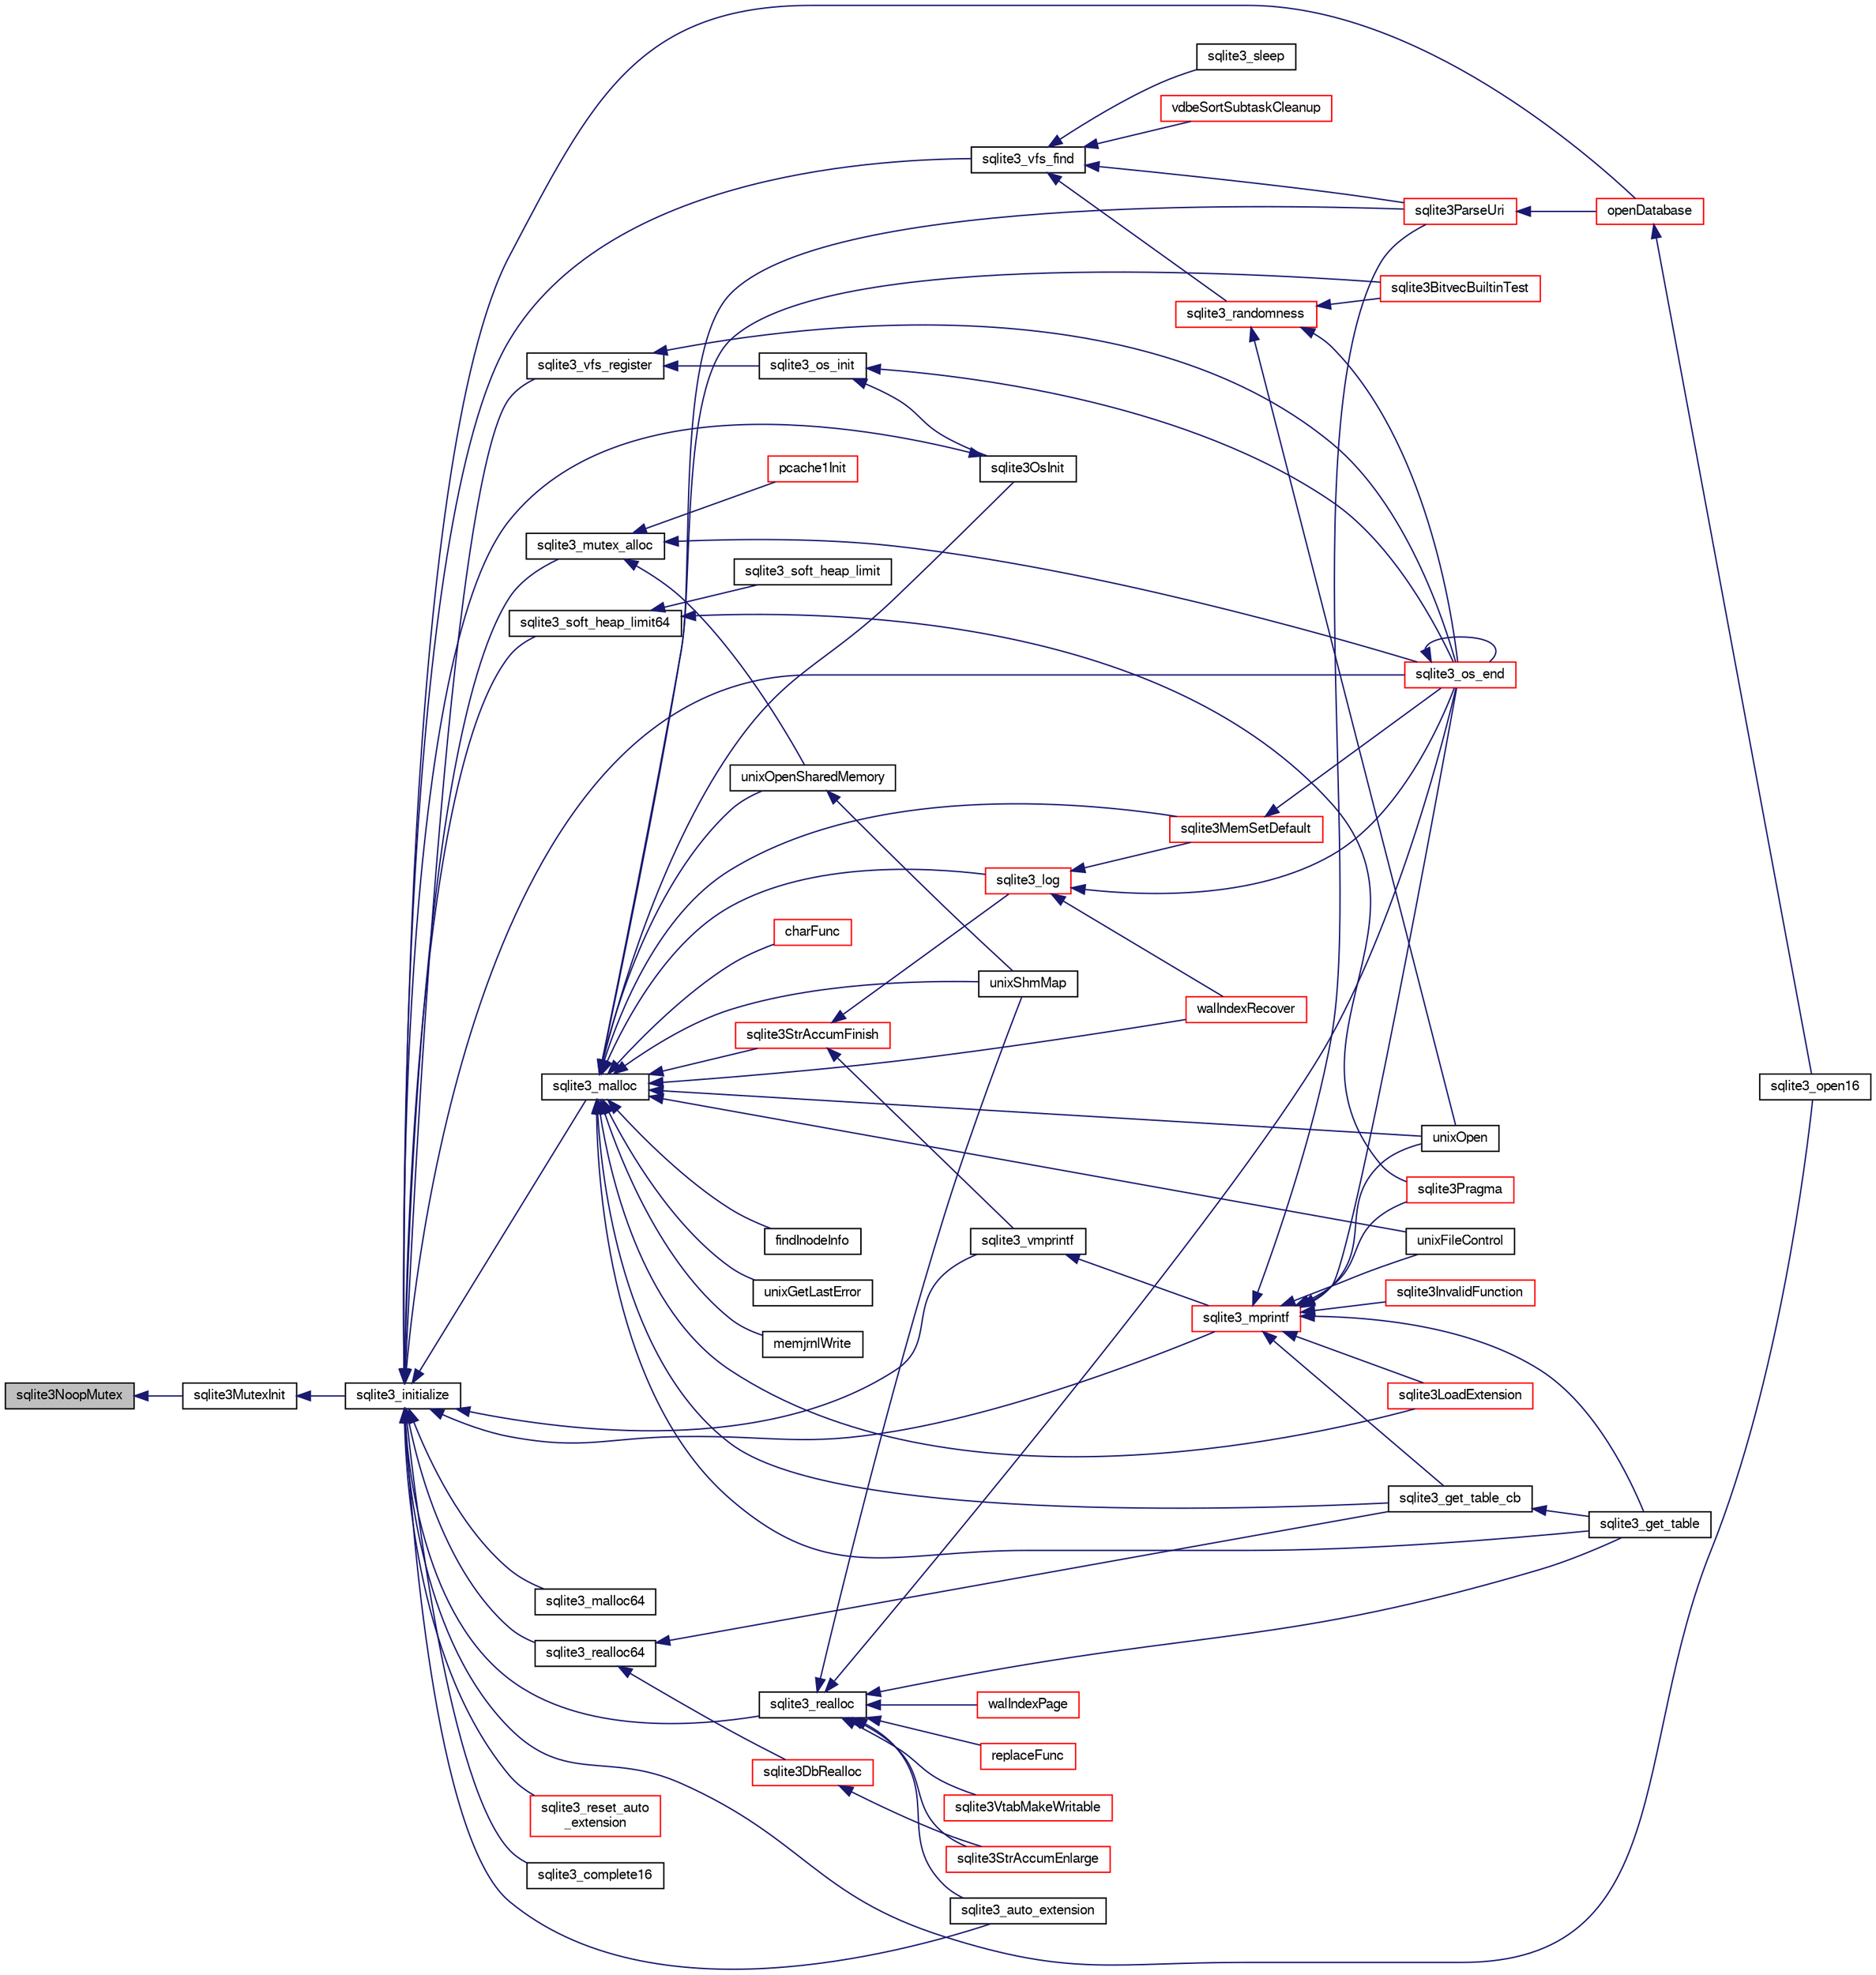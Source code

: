 digraph "sqlite3NoopMutex"
{
  edge [fontname="FreeSans",fontsize="10",labelfontname="FreeSans",labelfontsize="10"];
  node [fontname="FreeSans",fontsize="10",shape=record];
  rankdir="LR";
  Node603148 [label="sqlite3NoopMutex",height=0.2,width=0.4,color="black", fillcolor="grey75", style="filled", fontcolor="black"];
  Node603148 -> Node603149 [dir="back",color="midnightblue",fontsize="10",style="solid",fontname="FreeSans"];
  Node603149 [label="sqlite3MutexInit",height=0.2,width=0.4,color="black", fillcolor="white", style="filled",URL="$sqlite3_8c.html#a7906afcdd1cdb3d0007eb932398a1158"];
  Node603149 -> Node603150 [dir="back",color="midnightblue",fontsize="10",style="solid",fontname="FreeSans"];
  Node603150 [label="sqlite3_initialize",height=0.2,width=0.4,color="black", fillcolor="white", style="filled",URL="$sqlite3_8h.html#ab0c0ee2d5d4cf8b28e9572296a8861df"];
  Node603150 -> Node603151 [dir="back",color="midnightblue",fontsize="10",style="solid",fontname="FreeSans"];
  Node603151 [label="sqlite3_vfs_find",height=0.2,width=0.4,color="black", fillcolor="white", style="filled",URL="$sqlite3_8h.html#ac201a26de3dfa1d6deb8069eb8d95627"];
  Node603151 -> Node603152 [dir="back",color="midnightblue",fontsize="10",style="solid",fontname="FreeSans"];
  Node603152 [label="sqlite3_randomness",height=0.2,width=0.4,color="red", fillcolor="white", style="filled",URL="$sqlite3_8h.html#aa452ad88657d4606e137b09c4e9315c7"];
  Node603152 -> Node603156 [dir="back",color="midnightblue",fontsize="10",style="solid",fontname="FreeSans"];
  Node603156 [label="unixOpen",height=0.2,width=0.4,color="black", fillcolor="white", style="filled",URL="$sqlite3_8c.html#a8ed5efc47b6e14f7805cd1bb9b215775"];
  Node603152 -> Node603157 [dir="back",color="midnightblue",fontsize="10",style="solid",fontname="FreeSans"];
  Node603157 [label="sqlite3_os_end",height=0.2,width=0.4,color="red", fillcolor="white", style="filled",URL="$sqlite3_8h.html#a2288c95881ecca13d994e42b6a958906"];
  Node603157 -> Node603157 [dir="back",color="midnightblue",fontsize="10",style="solid",fontname="FreeSans"];
  Node603152 -> Node603159 [dir="back",color="midnightblue",fontsize="10",style="solid",fontname="FreeSans"];
  Node603159 [label="sqlite3BitvecBuiltinTest",height=0.2,width=0.4,color="red", fillcolor="white", style="filled",URL="$sqlite3_8c.html#a9b4e3e921ce1ede6f10a9106c034ff9b"];
  Node603151 -> Node603556 [dir="back",color="midnightblue",fontsize="10",style="solid",fontname="FreeSans"];
  Node603556 [label="vdbeSortSubtaskCleanup",height=0.2,width=0.4,color="red", fillcolor="white", style="filled",URL="$sqlite3_8c.html#abc8ce4c3ef58cc10f5b27642aab32b30"];
  Node603151 -> Node603559 [dir="back",color="midnightblue",fontsize="10",style="solid",fontname="FreeSans"];
  Node603559 [label="sqlite3ParseUri",height=0.2,width=0.4,color="red", fillcolor="white", style="filled",URL="$sqlite3_8c.html#aaa912f29a67460d8b2186c97056e8767"];
  Node603559 -> Node603401 [dir="back",color="midnightblue",fontsize="10",style="solid",fontname="FreeSans"];
  Node603401 [label="openDatabase",height=0.2,width=0.4,color="red", fillcolor="white", style="filled",URL="$sqlite3_8c.html#a6a9c3bc3a64234e863413f41db473758"];
  Node603401 -> Node603404 [dir="back",color="midnightblue",fontsize="10",style="solid",fontname="FreeSans"];
  Node603404 [label="sqlite3_open16",height=0.2,width=0.4,color="black", fillcolor="white", style="filled",URL="$sqlite3_8h.html#adbc401bb96713f32e553db32f6f3ca33"];
  Node603151 -> Node603560 [dir="back",color="midnightblue",fontsize="10",style="solid",fontname="FreeSans"];
  Node603560 [label="sqlite3_sleep",height=0.2,width=0.4,color="black", fillcolor="white", style="filled",URL="$sqlite3_8h.html#ad0c133ddbbecb6433f3c6ebef8966efa"];
  Node603150 -> Node603561 [dir="back",color="midnightblue",fontsize="10",style="solid",fontname="FreeSans"];
  Node603561 [label="sqlite3_vfs_register",height=0.2,width=0.4,color="black", fillcolor="white", style="filled",URL="$sqlite3_8h.html#a7184b289ccd4c4c7200589137d88c4ae"];
  Node603561 -> Node603562 [dir="back",color="midnightblue",fontsize="10",style="solid",fontname="FreeSans"];
  Node603562 [label="sqlite3_os_init",height=0.2,width=0.4,color="black", fillcolor="white", style="filled",URL="$sqlite3_8h.html#acebc2290d00a32d3afe2361f2979038b"];
  Node603562 -> Node603563 [dir="back",color="midnightblue",fontsize="10",style="solid",fontname="FreeSans"];
  Node603563 [label="sqlite3OsInit",height=0.2,width=0.4,color="black", fillcolor="white", style="filled",URL="$sqlite3_8c.html#afeaa886fe1ca086a30fd278b1d069762"];
  Node603563 -> Node603150 [dir="back",color="midnightblue",fontsize="10",style="solid",fontname="FreeSans"];
  Node603562 -> Node603157 [dir="back",color="midnightblue",fontsize="10",style="solid",fontname="FreeSans"];
  Node603561 -> Node603157 [dir="back",color="midnightblue",fontsize="10",style="solid",fontname="FreeSans"];
  Node603150 -> Node603564 [dir="back",color="midnightblue",fontsize="10",style="solid",fontname="FreeSans"];
  Node603564 [label="sqlite3_mutex_alloc",height=0.2,width=0.4,color="black", fillcolor="white", style="filled",URL="$sqlite3_8h.html#aa3f89418cd18e99596435c958b29b650"];
  Node603564 -> Node603565 [dir="back",color="midnightblue",fontsize="10",style="solid",fontname="FreeSans"];
  Node603565 [label="unixOpenSharedMemory",height=0.2,width=0.4,color="black", fillcolor="white", style="filled",URL="$sqlite3_8c.html#a30775afa2e08ca6ddc7853326afed7c7"];
  Node603565 -> Node603566 [dir="back",color="midnightblue",fontsize="10",style="solid",fontname="FreeSans"];
  Node603566 [label="unixShmMap",height=0.2,width=0.4,color="black", fillcolor="white", style="filled",URL="$sqlite3_8c.html#aeaa77f0ab08a4f4ee5f86e8c9727e974"];
  Node603564 -> Node603157 [dir="back",color="midnightblue",fontsize="10",style="solid",fontname="FreeSans"];
  Node603564 -> Node603567 [dir="back",color="midnightblue",fontsize="10",style="solid",fontname="FreeSans"];
  Node603567 [label="pcache1Init",height=0.2,width=0.4,color="red", fillcolor="white", style="filled",URL="$sqlite3_8c.html#a05e9c1daf3dd812db1d769b69b20e069"];
  Node603150 -> Node603637 [dir="back",color="midnightblue",fontsize="10",style="solid",fontname="FreeSans"];
  Node603637 [label="sqlite3_soft_heap_limit64",height=0.2,width=0.4,color="black", fillcolor="white", style="filled",URL="$sqlite3_8h.html#ab37b3a4d1652e3acb2c43d1252e6b852"];
  Node603637 -> Node603638 [dir="back",color="midnightblue",fontsize="10",style="solid",fontname="FreeSans"];
  Node603638 [label="sqlite3_soft_heap_limit",height=0.2,width=0.4,color="black", fillcolor="white", style="filled",URL="$sqlite3_8h.html#a18c3472581de3072201723e798524fdc"];
  Node603637 -> Node603244 [dir="back",color="midnightblue",fontsize="10",style="solid",fontname="FreeSans"];
  Node603244 [label="sqlite3Pragma",height=0.2,width=0.4,color="red", fillcolor="white", style="filled",URL="$sqlite3_8c.html#a111391370f58f8e6a6eca51fd34d62ed"];
  Node603150 -> Node603639 [dir="back",color="midnightblue",fontsize="10",style="solid",fontname="FreeSans"];
  Node603639 [label="sqlite3_malloc",height=0.2,width=0.4,color="black", fillcolor="white", style="filled",URL="$sqlite3_8h.html#a510e31845345737f17d86ce0b2328356"];
  Node603639 -> Node603563 [dir="back",color="midnightblue",fontsize="10",style="solid",fontname="FreeSans"];
  Node603639 -> Node603635 [dir="back",color="midnightblue",fontsize="10",style="solid",fontname="FreeSans"];
  Node603635 [label="sqlite3MemSetDefault",height=0.2,width=0.4,color="red", fillcolor="white", style="filled",URL="$sqlite3_8c.html#a162fbfd727e92c5f8f72625b5ff62549"];
  Node603635 -> Node603157 [dir="back",color="midnightblue",fontsize="10",style="solid",fontname="FreeSans"];
  Node603639 -> Node603640 [dir="back",color="midnightblue",fontsize="10",style="solid",fontname="FreeSans"];
  Node603640 [label="sqlite3StrAccumFinish",height=0.2,width=0.4,color="red", fillcolor="white", style="filled",URL="$sqlite3_8c.html#adb7f26b10ac1b847db6f000ef4c2e2ba"];
  Node603640 -> Node603714 [dir="back",color="midnightblue",fontsize="10",style="solid",fontname="FreeSans"];
  Node603714 [label="sqlite3_vmprintf",height=0.2,width=0.4,color="black", fillcolor="white", style="filled",URL="$sqlite3_8h.html#ac240de67ddf003828f16a6d9dd3fa3ca"];
  Node603714 -> Node603715 [dir="back",color="midnightblue",fontsize="10",style="solid",fontname="FreeSans"];
  Node603715 [label="sqlite3_mprintf",height=0.2,width=0.4,color="red", fillcolor="white", style="filled",URL="$sqlite3_8h.html#a9533933e57f7ccbb48c32041ce3a8862"];
  Node603715 -> Node603155 [dir="back",color="midnightblue",fontsize="10",style="solid",fontname="FreeSans"];
  Node603155 [label="unixFileControl",height=0.2,width=0.4,color="black", fillcolor="white", style="filled",URL="$sqlite3_8c.html#ad71f213fa385cc58f307cefd953c03ae"];
  Node603715 -> Node603156 [dir="back",color="midnightblue",fontsize="10",style="solid",fontname="FreeSans"];
  Node603715 -> Node603157 [dir="back",color="midnightblue",fontsize="10",style="solid",fontname="FreeSans"];
  Node603715 -> Node603716 [dir="back",color="midnightblue",fontsize="10",style="solid",fontname="FreeSans"];
  Node603716 [label="sqlite3InvalidFunction",height=0.2,width=0.4,color="red", fillcolor="white", style="filled",URL="$sqlite3_8c.html#af6025be1f4733eabe60702a187c97da9"];
  Node603715 -> Node603718 [dir="back",color="midnightblue",fontsize="10",style="solid",fontname="FreeSans"];
  Node603718 [label="sqlite3LoadExtension",height=0.2,width=0.4,color="red", fillcolor="white", style="filled",URL="$sqlite3_8c.html#a3b46232455de4779a67c63b2c9004245"];
  Node603715 -> Node603244 [dir="back",color="midnightblue",fontsize="10",style="solid",fontname="FreeSans"];
  Node603715 -> Node603721 [dir="back",color="midnightblue",fontsize="10",style="solid",fontname="FreeSans"];
  Node603721 [label="sqlite3_get_table_cb",height=0.2,width=0.4,color="black", fillcolor="white", style="filled",URL="$sqlite3_8c.html#a1dbaba1b543953c0dade97357c5866b1"];
  Node603721 -> Node603360 [dir="back",color="midnightblue",fontsize="10",style="solid",fontname="FreeSans"];
  Node603360 [label="sqlite3_get_table",height=0.2,width=0.4,color="black", fillcolor="white", style="filled",URL="$sqlite3_8h.html#a5effeac4e12df57beaa35c5be1f61579"];
  Node603715 -> Node603360 [dir="back",color="midnightblue",fontsize="10",style="solid",fontname="FreeSans"];
  Node603715 -> Node603559 [dir="back",color="midnightblue",fontsize="10",style="solid",fontname="FreeSans"];
  Node603640 -> Node603825 [dir="back",color="midnightblue",fontsize="10",style="solid",fontname="FreeSans"];
  Node603825 [label="sqlite3_log",height=0.2,width=0.4,color="red", fillcolor="white", style="filled",URL="$sqlite3_8h.html#a298c9699bf9c143662c6b1fec4b2dc3b"];
  Node603825 -> Node603635 [dir="back",color="midnightblue",fontsize="10",style="solid",fontname="FreeSans"];
  Node603825 -> Node603157 [dir="back",color="midnightblue",fontsize="10",style="solid",fontname="FreeSans"];
  Node603825 -> Node603753 [dir="back",color="midnightblue",fontsize="10",style="solid",fontname="FreeSans"];
  Node603753 [label="walIndexRecover",height=0.2,width=0.4,color="red", fillcolor="white", style="filled",URL="$sqlite3_8c.html#ab4ee99f3710323acbeb6c495dd18d205"];
  Node603639 -> Node603825 [dir="back",color="midnightblue",fontsize="10",style="solid",fontname="FreeSans"];
  Node603639 -> Node603904 [dir="back",color="midnightblue",fontsize="10",style="solid",fontname="FreeSans"];
  Node603904 [label="findInodeInfo",height=0.2,width=0.4,color="black", fillcolor="white", style="filled",URL="$sqlite3_8c.html#ac92c39062e69a79c4a62dfd55242c782"];
  Node603639 -> Node603155 [dir="back",color="midnightblue",fontsize="10",style="solid",fontname="FreeSans"];
  Node603639 -> Node603565 [dir="back",color="midnightblue",fontsize="10",style="solid",fontname="FreeSans"];
  Node603639 -> Node603566 [dir="back",color="midnightblue",fontsize="10",style="solid",fontname="FreeSans"];
  Node603639 -> Node603156 [dir="back",color="midnightblue",fontsize="10",style="solid",fontname="FreeSans"];
  Node603639 -> Node603736 [dir="back",color="midnightblue",fontsize="10",style="solid",fontname="FreeSans"];
  Node603736 [label="unixGetLastError",height=0.2,width=0.4,color="black", fillcolor="white", style="filled",URL="$sqlite3_8c.html#aed1e42f49d74b419c3c85b559dd61240"];
  Node603639 -> Node603159 [dir="back",color="midnightblue",fontsize="10",style="solid",fontname="FreeSans"];
  Node603639 -> Node603753 [dir="back",color="midnightblue",fontsize="10",style="solid",fontname="FreeSans"];
  Node603639 -> Node603905 [dir="back",color="midnightblue",fontsize="10",style="solid",fontname="FreeSans"];
  Node603905 [label="memjrnlWrite",height=0.2,width=0.4,color="black", fillcolor="white", style="filled",URL="$sqlite3_8c.html#af8bd7d5d7eafce5542f8de300a120c47"];
  Node603639 -> Node603906 [dir="back",color="midnightblue",fontsize="10",style="solid",fontname="FreeSans"];
  Node603906 [label="charFunc",height=0.2,width=0.4,color="red", fillcolor="white", style="filled",URL="$sqlite3_8c.html#ab9b72ce47fcea3c3b92e816435a0fd91"];
  Node603639 -> Node603718 [dir="back",color="midnightblue",fontsize="10",style="solid",fontname="FreeSans"];
  Node603639 -> Node603721 [dir="back",color="midnightblue",fontsize="10",style="solid",fontname="FreeSans"];
  Node603639 -> Node603360 [dir="back",color="midnightblue",fontsize="10",style="solid",fontname="FreeSans"];
  Node603639 -> Node603559 [dir="back",color="midnightblue",fontsize="10",style="solid",fontname="FreeSans"];
  Node603150 -> Node603907 [dir="back",color="midnightblue",fontsize="10",style="solid",fontname="FreeSans"];
  Node603907 [label="sqlite3_malloc64",height=0.2,width=0.4,color="black", fillcolor="white", style="filled",URL="$sqlite3_8h.html#a12b7ee85e539ea28c130c5c75b96a82a"];
  Node603150 -> Node603908 [dir="back",color="midnightblue",fontsize="10",style="solid",fontname="FreeSans"];
  Node603908 [label="sqlite3_realloc",height=0.2,width=0.4,color="black", fillcolor="white", style="filled",URL="$sqlite3_8h.html#a627f0eeface58024ef47403d8cc76b35"];
  Node603908 -> Node603909 [dir="back",color="midnightblue",fontsize="10",style="solid",fontname="FreeSans"];
  Node603909 [label="sqlite3StrAccumEnlarge",height=0.2,width=0.4,color="red", fillcolor="white", style="filled",URL="$sqlite3_8c.html#a38976500a97c69d65086eeccca82dd96"];
  Node603908 -> Node603566 [dir="back",color="midnightblue",fontsize="10",style="solid",fontname="FreeSans"];
  Node603908 -> Node603157 [dir="back",color="midnightblue",fontsize="10",style="solid",fontname="FreeSans"];
  Node603908 -> Node603915 [dir="back",color="midnightblue",fontsize="10",style="solid",fontname="FreeSans"];
  Node603915 [label="walIndexPage",height=0.2,width=0.4,color="red", fillcolor="white", style="filled",URL="$sqlite3_8c.html#affd3251fd1aa1218170d421177256e24"];
  Node603908 -> Node603778 [dir="back",color="midnightblue",fontsize="10",style="solid",fontname="FreeSans"];
  Node603778 [label="replaceFunc",height=0.2,width=0.4,color="red", fillcolor="white", style="filled",URL="$sqlite3_8c.html#a752b98a7c55d204c397a4902b49b1ce4"];
  Node603908 -> Node603924 [dir="back",color="midnightblue",fontsize="10",style="solid",fontname="FreeSans"];
  Node603924 [label="sqlite3_auto_extension",height=0.2,width=0.4,color="black", fillcolor="white", style="filled",URL="$sqlite3_8h.html#a85a95b45e94f6bcd52aa39b6acdb36d7"];
  Node603908 -> Node603360 [dir="back",color="midnightblue",fontsize="10",style="solid",fontname="FreeSans"];
  Node603908 -> Node603925 [dir="back",color="midnightblue",fontsize="10",style="solid",fontname="FreeSans"];
  Node603925 [label="sqlite3VtabMakeWritable",height=0.2,width=0.4,color="red", fillcolor="white", style="filled",URL="$sqlite3_8c.html#a58c646608238d2619371c3e8b6bc0d86"];
  Node603150 -> Node603926 [dir="back",color="midnightblue",fontsize="10",style="solid",fontname="FreeSans"];
  Node603926 [label="sqlite3_realloc64",height=0.2,width=0.4,color="black", fillcolor="white", style="filled",URL="$sqlite3_8h.html#afe88c85e9f864a3fd92941cad197245d"];
  Node603926 -> Node603927 [dir="back",color="midnightblue",fontsize="10",style="solid",fontname="FreeSans"];
  Node603927 [label="sqlite3DbRealloc",height=0.2,width=0.4,color="red", fillcolor="white", style="filled",URL="$sqlite3_8c.html#ae028f4902a9d29bcaf310ff289ee87dc"];
  Node603927 -> Node603909 [dir="back",color="midnightblue",fontsize="10",style="solid",fontname="FreeSans"];
  Node603926 -> Node603721 [dir="back",color="midnightblue",fontsize="10",style="solid",fontname="FreeSans"];
  Node603150 -> Node603714 [dir="back",color="midnightblue",fontsize="10",style="solid",fontname="FreeSans"];
  Node603150 -> Node603715 [dir="back",color="midnightblue",fontsize="10",style="solid",fontname="FreeSans"];
  Node603150 -> Node603157 [dir="back",color="midnightblue",fontsize="10",style="solid",fontname="FreeSans"];
  Node603150 -> Node603924 [dir="back",color="midnightblue",fontsize="10",style="solid",fontname="FreeSans"];
  Node603150 -> Node604026 [dir="back",color="midnightblue",fontsize="10",style="solid",fontname="FreeSans"];
  Node604026 [label="sqlite3_reset_auto\l_extension",height=0.2,width=0.4,color="red", fillcolor="white", style="filled",URL="$sqlite3_8h.html#ac33f4064ae6690cada7bdc89e8153ffc"];
  Node603150 -> Node603891 [dir="back",color="midnightblue",fontsize="10",style="solid",fontname="FreeSans"];
  Node603891 [label="sqlite3_complete16",height=0.2,width=0.4,color="black", fillcolor="white", style="filled",URL="$sqlite3_8h.html#a3260341c2ef82787acca48414a1d03a1"];
  Node603150 -> Node603401 [dir="back",color="midnightblue",fontsize="10",style="solid",fontname="FreeSans"];
  Node603150 -> Node603404 [dir="back",color="midnightblue",fontsize="10",style="solid",fontname="FreeSans"];
}
